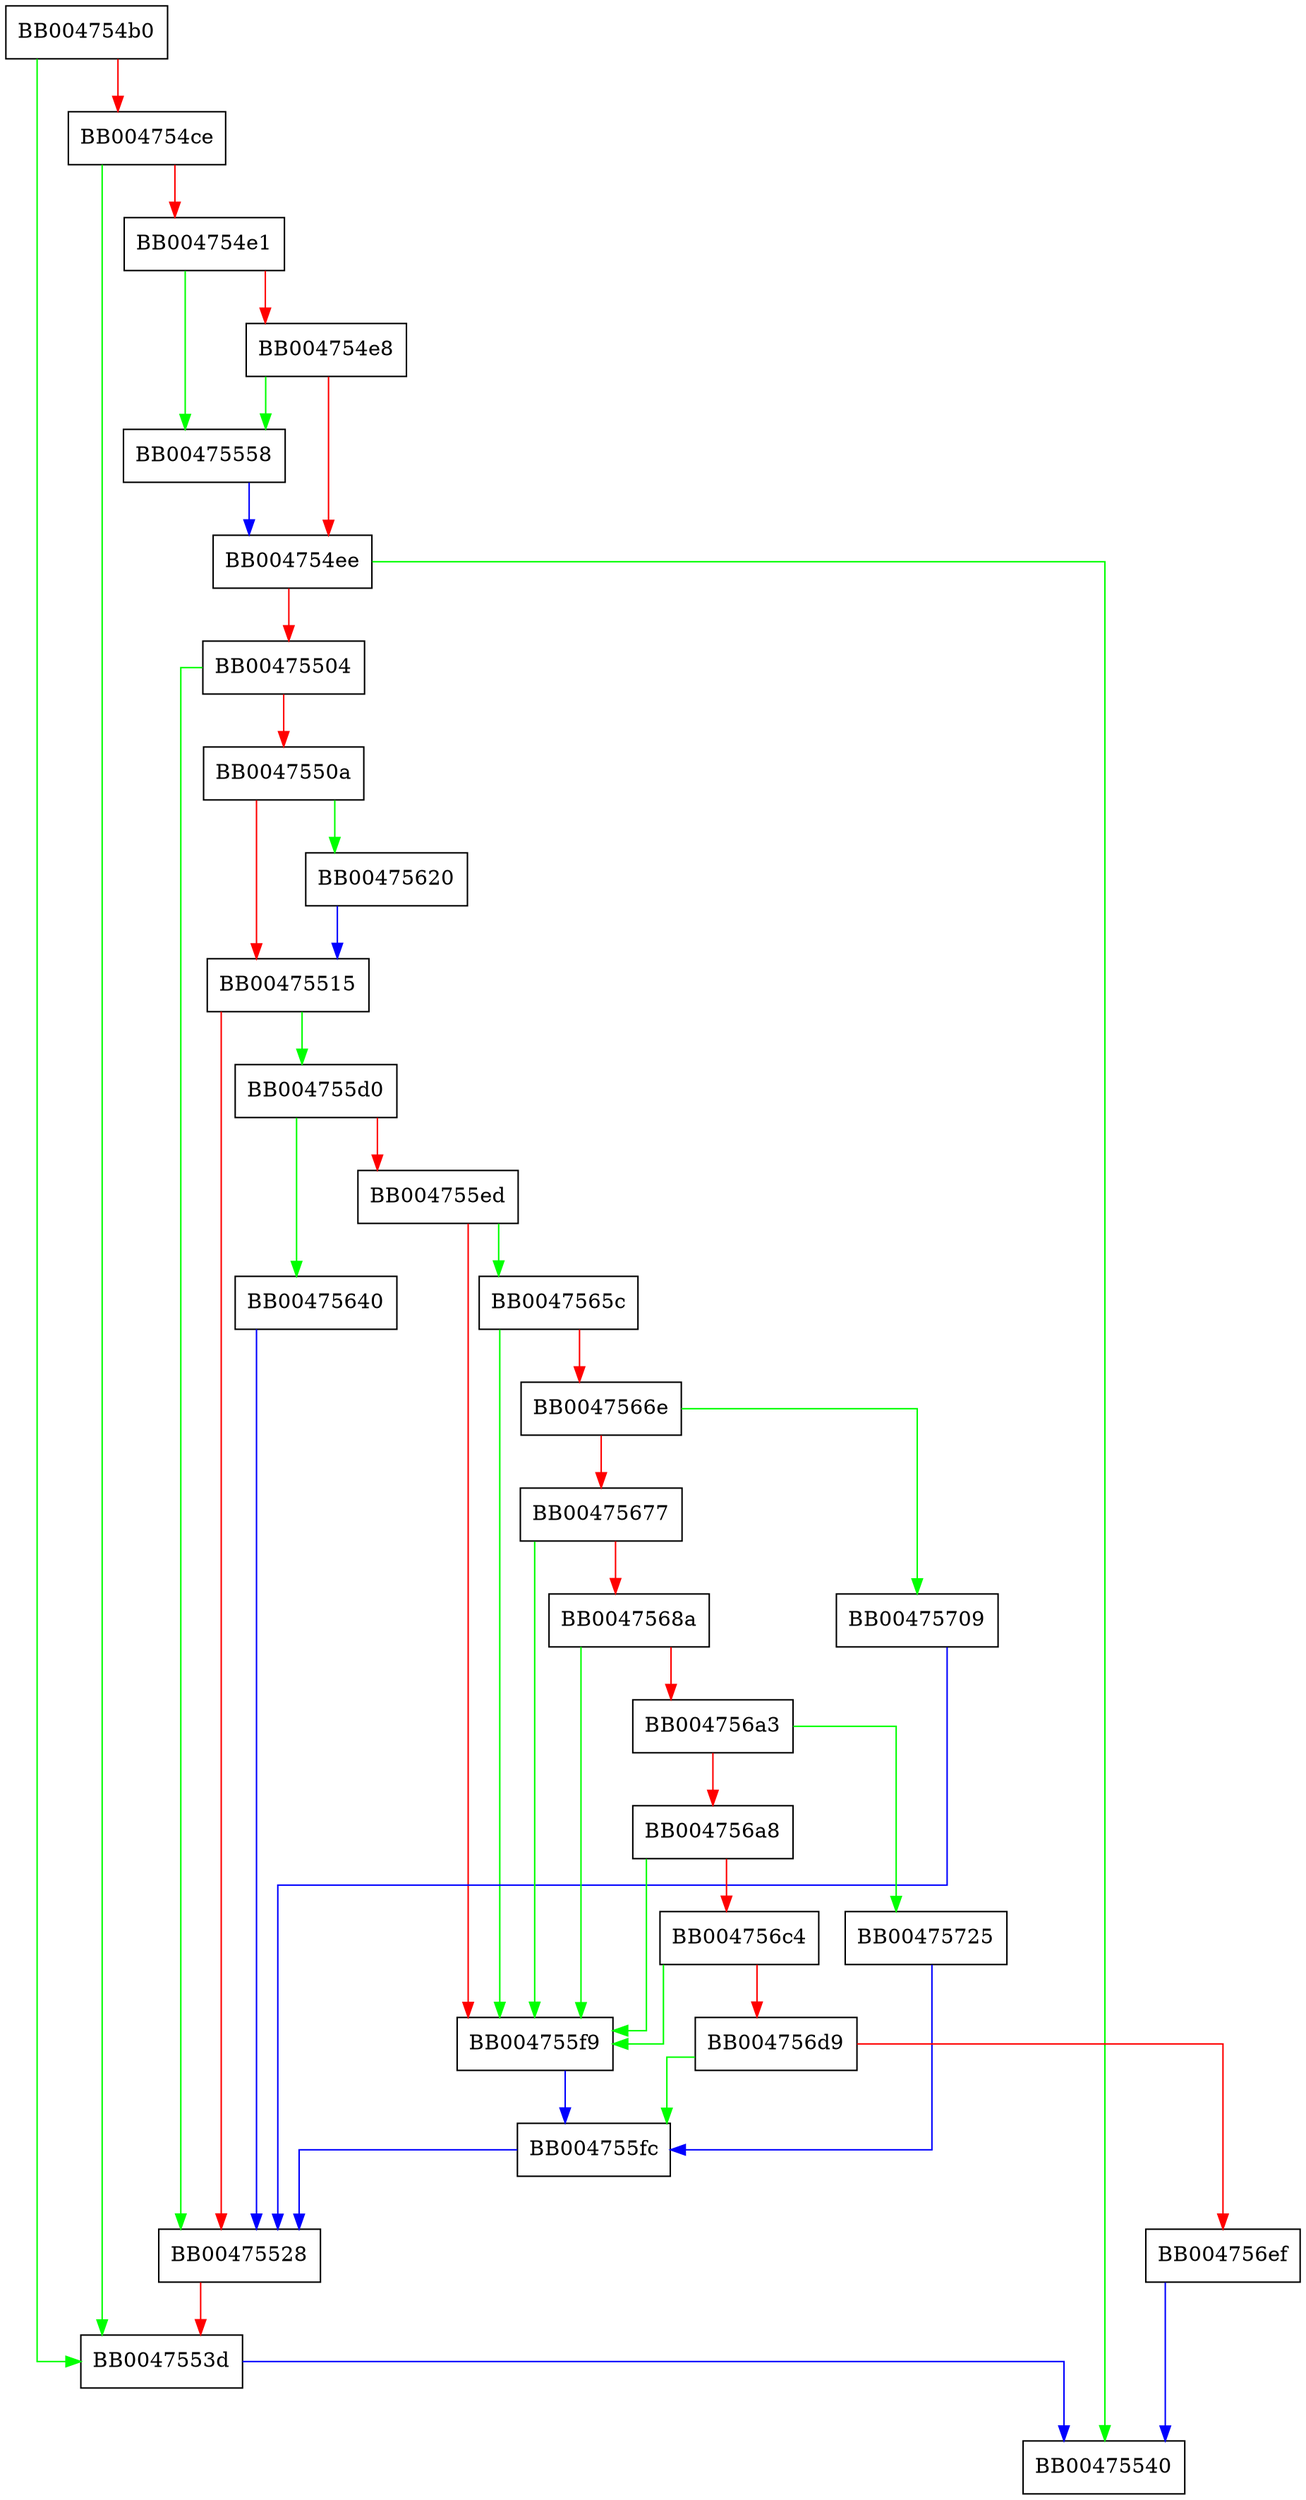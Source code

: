 digraph ssl_srp_verify_param_cb {
  node [shape="box"];
  graph [splines=ortho];
  BB004754b0 -> BB0047553d [color="green"];
  BB004754b0 -> BB004754ce [color="red"];
  BB004754ce -> BB0047553d [color="green"];
  BB004754ce -> BB004754e1 [color="red"];
  BB004754e1 -> BB00475558 [color="green"];
  BB004754e1 -> BB004754e8 [color="red"];
  BB004754e8 -> BB00475558 [color="green"];
  BB004754e8 -> BB004754ee [color="red"];
  BB004754ee -> BB00475540 [color="green"];
  BB004754ee -> BB00475504 [color="red"];
  BB00475504 -> BB00475528 [color="green"];
  BB00475504 -> BB0047550a [color="red"];
  BB0047550a -> BB00475620 [color="green"];
  BB0047550a -> BB00475515 [color="red"];
  BB00475515 -> BB004755d0 [color="green"];
  BB00475515 -> BB00475528 [color="red"];
  BB00475528 -> BB0047553d [color="red"];
  BB0047553d -> BB00475540 [color="blue"];
  BB00475558 -> BB004754ee [color="blue"];
  BB004755d0 -> BB00475640 [color="green"];
  BB004755d0 -> BB004755ed [color="red"];
  BB004755ed -> BB0047565c [color="green"];
  BB004755ed -> BB004755f9 [color="red"];
  BB004755f9 -> BB004755fc [color="blue"];
  BB004755fc -> BB00475528 [color="blue"];
  BB00475620 -> BB00475515 [color="blue"];
  BB00475640 -> BB00475528 [color="blue"];
  BB0047565c -> BB004755f9 [color="green"];
  BB0047565c -> BB0047566e [color="red"];
  BB0047566e -> BB00475709 [color="green"];
  BB0047566e -> BB00475677 [color="red"];
  BB00475677 -> BB004755f9 [color="green"];
  BB00475677 -> BB0047568a [color="red"];
  BB0047568a -> BB004755f9 [color="green"];
  BB0047568a -> BB004756a3 [color="red"];
  BB004756a3 -> BB00475725 [color="green"];
  BB004756a3 -> BB004756a8 [color="red"];
  BB004756a8 -> BB004755f9 [color="green"];
  BB004756a8 -> BB004756c4 [color="red"];
  BB004756c4 -> BB004755f9 [color="green"];
  BB004756c4 -> BB004756d9 [color="red"];
  BB004756d9 -> BB004755fc [color="green"];
  BB004756d9 -> BB004756ef [color="red"];
  BB004756ef -> BB00475540 [color="blue"];
  BB00475709 -> BB00475528 [color="blue"];
  BB00475725 -> BB004755fc [color="blue"];
}